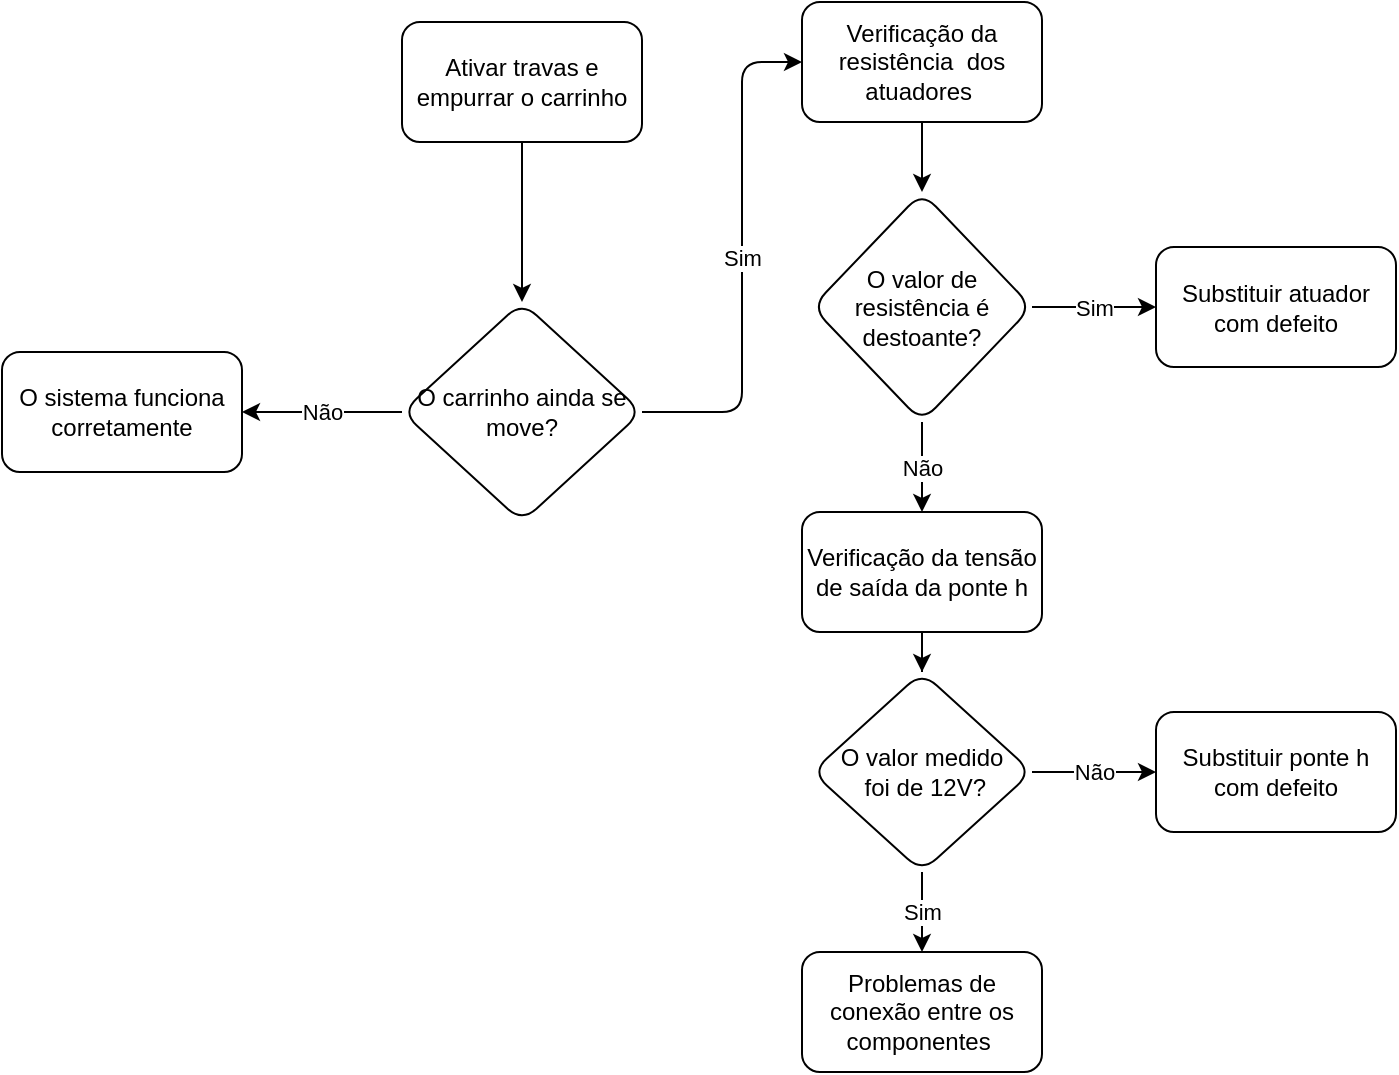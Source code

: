 <mxfile version="14.6.1" type="google"><diagram id="e16zYYSmZA2DxZL6mhHK" name="Page-1"><mxGraphModel dx="868" dy="450" grid="1" gridSize="10" guides="1" tooltips="1" connect="1" arrows="1" fold="1" page="1" pageScale="1" pageWidth="827" pageHeight="1169" math="0" shadow="0"><root><mxCell id="0"/><mxCell id="1" parent="0"/><mxCell id="lm5wNKptLaEqQbQ3pih0-6" value="" style="edgeStyle=orthogonalEdgeStyle;rounded=0;orthogonalLoop=1;jettySize=auto;html=1;" edge="1" parent="1" source="lm5wNKptLaEqQbQ3pih0-1" target="lm5wNKptLaEqQbQ3pih0-5"><mxGeometry relative="1" as="geometry"/></mxCell><mxCell id="lm5wNKptLaEqQbQ3pih0-1" value="Ativar travas e empurrar o carrinho" style="rounded=1;whiteSpace=wrap;html=1;" vertex="1" parent="1"><mxGeometry x="260" y="20" width="120" height="60" as="geometry"/></mxCell><mxCell id="lm5wNKptLaEqQbQ3pih0-5" value="O carrinho ainda se move?" style="rhombus;whiteSpace=wrap;html=1;rounded=1;" vertex="1" parent="1"><mxGeometry x="260" y="160" width="120" height="110" as="geometry"/></mxCell><mxCell id="lm5wNKptLaEqQbQ3pih0-22" value="" style="edgeStyle=orthogonalEdgeStyle;rounded=0;orthogonalLoop=1;jettySize=auto;html=1;" edge="1" parent="1" source="lm5wNKptLaEqQbQ3pih0-7" target="lm5wNKptLaEqQbQ3pih0-21"><mxGeometry relative="1" as="geometry"/></mxCell><mxCell id="lm5wNKptLaEqQbQ3pih0-7" value="Verificação da resistência&amp;nbsp; dos atuadores&amp;nbsp;" style="whiteSpace=wrap;html=1;rounded=1;" vertex="1" parent="1"><mxGeometry x="460" y="10" width="120" height="60" as="geometry"/></mxCell><mxCell id="lm5wNKptLaEqQbQ3pih0-9" value="O sistema funciona corretamente" style="whiteSpace=wrap;html=1;rounded=1;" vertex="1" parent="1"><mxGeometry x="60" y="185" width="120" height="60" as="geometry"/></mxCell><mxCell id="lm5wNKptLaEqQbQ3pih0-17" value="" style="endArrow=classic;html=1;entryX=0;entryY=0.5;entryDx=0;entryDy=0;exitX=1;exitY=0.5;exitDx=0;exitDy=0;" edge="1" parent="1" source="lm5wNKptLaEqQbQ3pih0-5" target="lm5wNKptLaEqQbQ3pih0-7"><mxGeometry relative="1" as="geometry"><mxPoint x="320" y="250" as="sourcePoint"/><mxPoint x="420" y="250" as="targetPoint"/><Array as="points"><mxPoint x="430" y="215"/><mxPoint x="430" y="40"/></Array></mxGeometry></mxCell><mxCell id="lm5wNKptLaEqQbQ3pih0-18" value="Sim" style="edgeLabel;resizable=0;html=1;align=center;verticalAlign=middle;" connectable="0" vertex="1" parent="lm5wNKptLaEqQbQ3pih0-17"><mxGeometry relative="1" as="geometry"/></mxCell><mxCell id="lm5wNKptLaEqQbQ3pih0-19" value="" style="endArrow=classic;html=1;entryX=1;entryY=0.5;entryDx=0;entryDy=0;exitX=0;exitY=0.5;exitDx=0;exitDy=0;" edge="1" parent="1" source="lm5wNKptLaEqQbQ3pih0-5" target="lm5wNKptLaEqQbQ3pih0-9"><mxGeometry relative="1" as="geometry"><mxPoint x="590" y="225" as="sourcePoint"/><mxPoint x="390" y="225" as="targetPoint"/><Array as="points"><mxPoint x="220" y="215"/></Array></mxGeometry></mxCell><mxCell id="lm5wNKptLaEqQbQ3pih0-20" value="Não" style="edgeLabel;resizable=0;html=1;align=center;verticalAlign=middle;" connectable="0" vertex="1" parent="lm5wNKptLaEqQbQ3pih0-19"><mxGeometry relative="1" as="geometry"/></mxCell><mxCell id="lm5wNKptLaEqQbQ3pih0-21" value="O valor de resistência é destoante?" style="rhombus;whiteSpace=wrap;html=1;rounded=1;" vertex="1" parent="1"><mxGeometry x="465" y="105" width="110" height="115" as="geometry"/></mxCell><mxCell id="lm5wNKptLaEqQbQ3pih0-23" value="Substituir atuador com defeito" style="whiteSpace=wrap;html=1;rounded=1;" vertex="1" parent="1"><mxGeometry x="637" y="132.5" width="120" height="60" as="geometry"/></mxCell><mxCell id="lm5wNKptLaEqQbQ3pih0-30" value="" style="edgeStyle=orthogonalEdgeStyle;rounded=0;orthogonalLoop=1;jettySize=auto;html=1;" edge="1" parent="1" source="lm5wNKptLaEqQbQ3pih0-25" target="lm5wNKptLaEqQbQ3pih0-29"><mxGeometry relative="1" as="geometry"/></mxCell><mxCell id="lm5wNKptLaEqQbQ3pih0-25" value="Verificação da tensão de saída da ponte h" style="whiteSpace=wrap;html=1;rounded=1;" vertex="1" parent="1"><mxGeometry x="460" y="265" width="120" height="60" as="geometry"/></mxCell><mxCell id="lm5wNKptLaEqQbQ3pih0-29" value="O valor medido&lt;br&gt;&amp;nbsp;foi de 12V?" style="rhombus;whiteSpace=wrap;html=1;rounded=1;" vertex="1" parent="1"><mxGeometry x="465" y="345" width="110" height="100" as="geometry"/></mxCell><mxCell id="lm5wNKptLaEqQbQ3pih0-31" value="Substituir ponte h com defeito" style="whiteSpace=wrap;html=1;rounded=1;" vertex="1" parent="1"><mxGeometry x="637" y="365" width="120" height="60" as="geometry"/></mxCell><mxCell id="lm5wNKptLaEqQbQ3pih0-33" value="Problemas de conexão entre os componentes&amp;nbsp;" style="whiteSpace=wrap;html=1;rounded=1;" vertex="1" parent="1"><mxGeometry x="460" y="485" width="120" height="60" as="geometry"/></mxCell><mxCell id="lm5wNKptLaEqQbQ3pih0-36" value="" style="endArrow=classic;html=1;exitX=0.5;exitY=1;exitDx=0;exitDy=0;entryX=0.5;entryY=0;entryDx=0;entryDy=0;" edge="1" parent="1" source="lm5wNKptLaEqQbQ3pih0-21" target="lm5wNKptLaEqQbQ3pih0-25"><mxGeometry relative="1" as="geometry"><mxPoint x="530" y="165" as="sourcePoint"/><mxPoint x="630" y="165" as="targetPoint"/></mxGeometry></mxCell><mxCell id="lm5wNKptLaEqQbQ3pih0-37" value="Não" style="edgeLabel;resizable=0;html=1;align=center;verticalAlign=middle;" connectable="0" vertex="1" parent="lm5wNKptLaEqQbQ3pih0-36"><mxGeometry relative="1" as="geometry"/></mxCell><mxCell id="lm5wNKptLaEqQbQ3pih0-38" value="" style="endArrow=classic;html=1;exitX=1;exitY=0.5;exitDx=0;exitDy=0;entryX=0;entryY=0.5;entryDx=0;entryDy=0;" edge="1" parent="1" source="lm5wNKptLaEqQbQ3pih0-21" target="lm5wNKptLaEqQbQ3pih0-23"><mxGeometry relative="1" as="geometry"><mxPoint x="530" y="215" as="sourcePoint"/><mxPoint x="630" y="215" as="targetPoint"/></mxGeometry></mxCell><mxCell id="lm5wNKptLaEqQbQ3pih0-39" value="Sim" style="edgeLabel;resizable=0;html=1;align=center;verticalAlign=middle;" connectable="0" vertex="1" parent="lm5wNKptLaEqQbQ3pih0-38"><mxGeometry relative="1" as="geometry"/></mxCell><mxCell id="lm5wNKptLaEqQbQ3pih0-40" value="" style="endArrow=classic;html=1;exitX=1;exitY=0.5;exitDx=0;exitDy=0;entryX=0;entryY=0.5;entryDx=0;entryDy=0;" edge="1" parent="1" source="lm5wNKptLaEqQbQ3pih0-29" target="lm5wNKptLaEqQbQ3pih0-31"><mxGeometry relative="1" as="geometry"><mxPoint x="490" y="435" as="sourcePoint"/><mxPoint x="590" y="435" as="targetPoint"/></mxGeometry></mxCell><mxCell id="lm5wNKptLaEqQbQ3pih0-41" value="Não" style="edgeLabel;resizable=0;html=1;align=center;verticalAlign=middle;" connectable="0" vertex="1" parent="lm5wNKptLaEqQbQ3pih0-40"><mxGeometry relative="1" as="geometry"/></mxCell><mxCell id="lm5wNKptLaEqQbQ3pih0-42" value="" style="endArrow=classic;html=1;exitX=0.5;exitY=1;exitDx=0;exitDy=0;entryX=0.5;entryY=0;entryDx=0;entryDy=0;" edge="1" parent="1" source="lm5wNKptLaEqQbQ3pih0-29" target="lm5wNKptLaEqQbQ3pih0-33"><mxGeometry relative="1" as="geometry"><mxPoint x="490" y="435" as="sourcePoint"/><mxPoint x="590" y="435" as="targetPoint"/></mxGeometry></mxCell><mxCell id="lm5wNKptLaEqQbQ3pih0-43" value="Sim" style="edgeLabel;resizable=0;html=1;align=center;verticalAlign=middle;" connectable="0" vertex="1" parent="lm5wNKptLaEqQbQ3pih0-42"><mxGeometry relative="1" as="geometry"/></mxCell></root></mxGraphModel></diagram></mxfile>